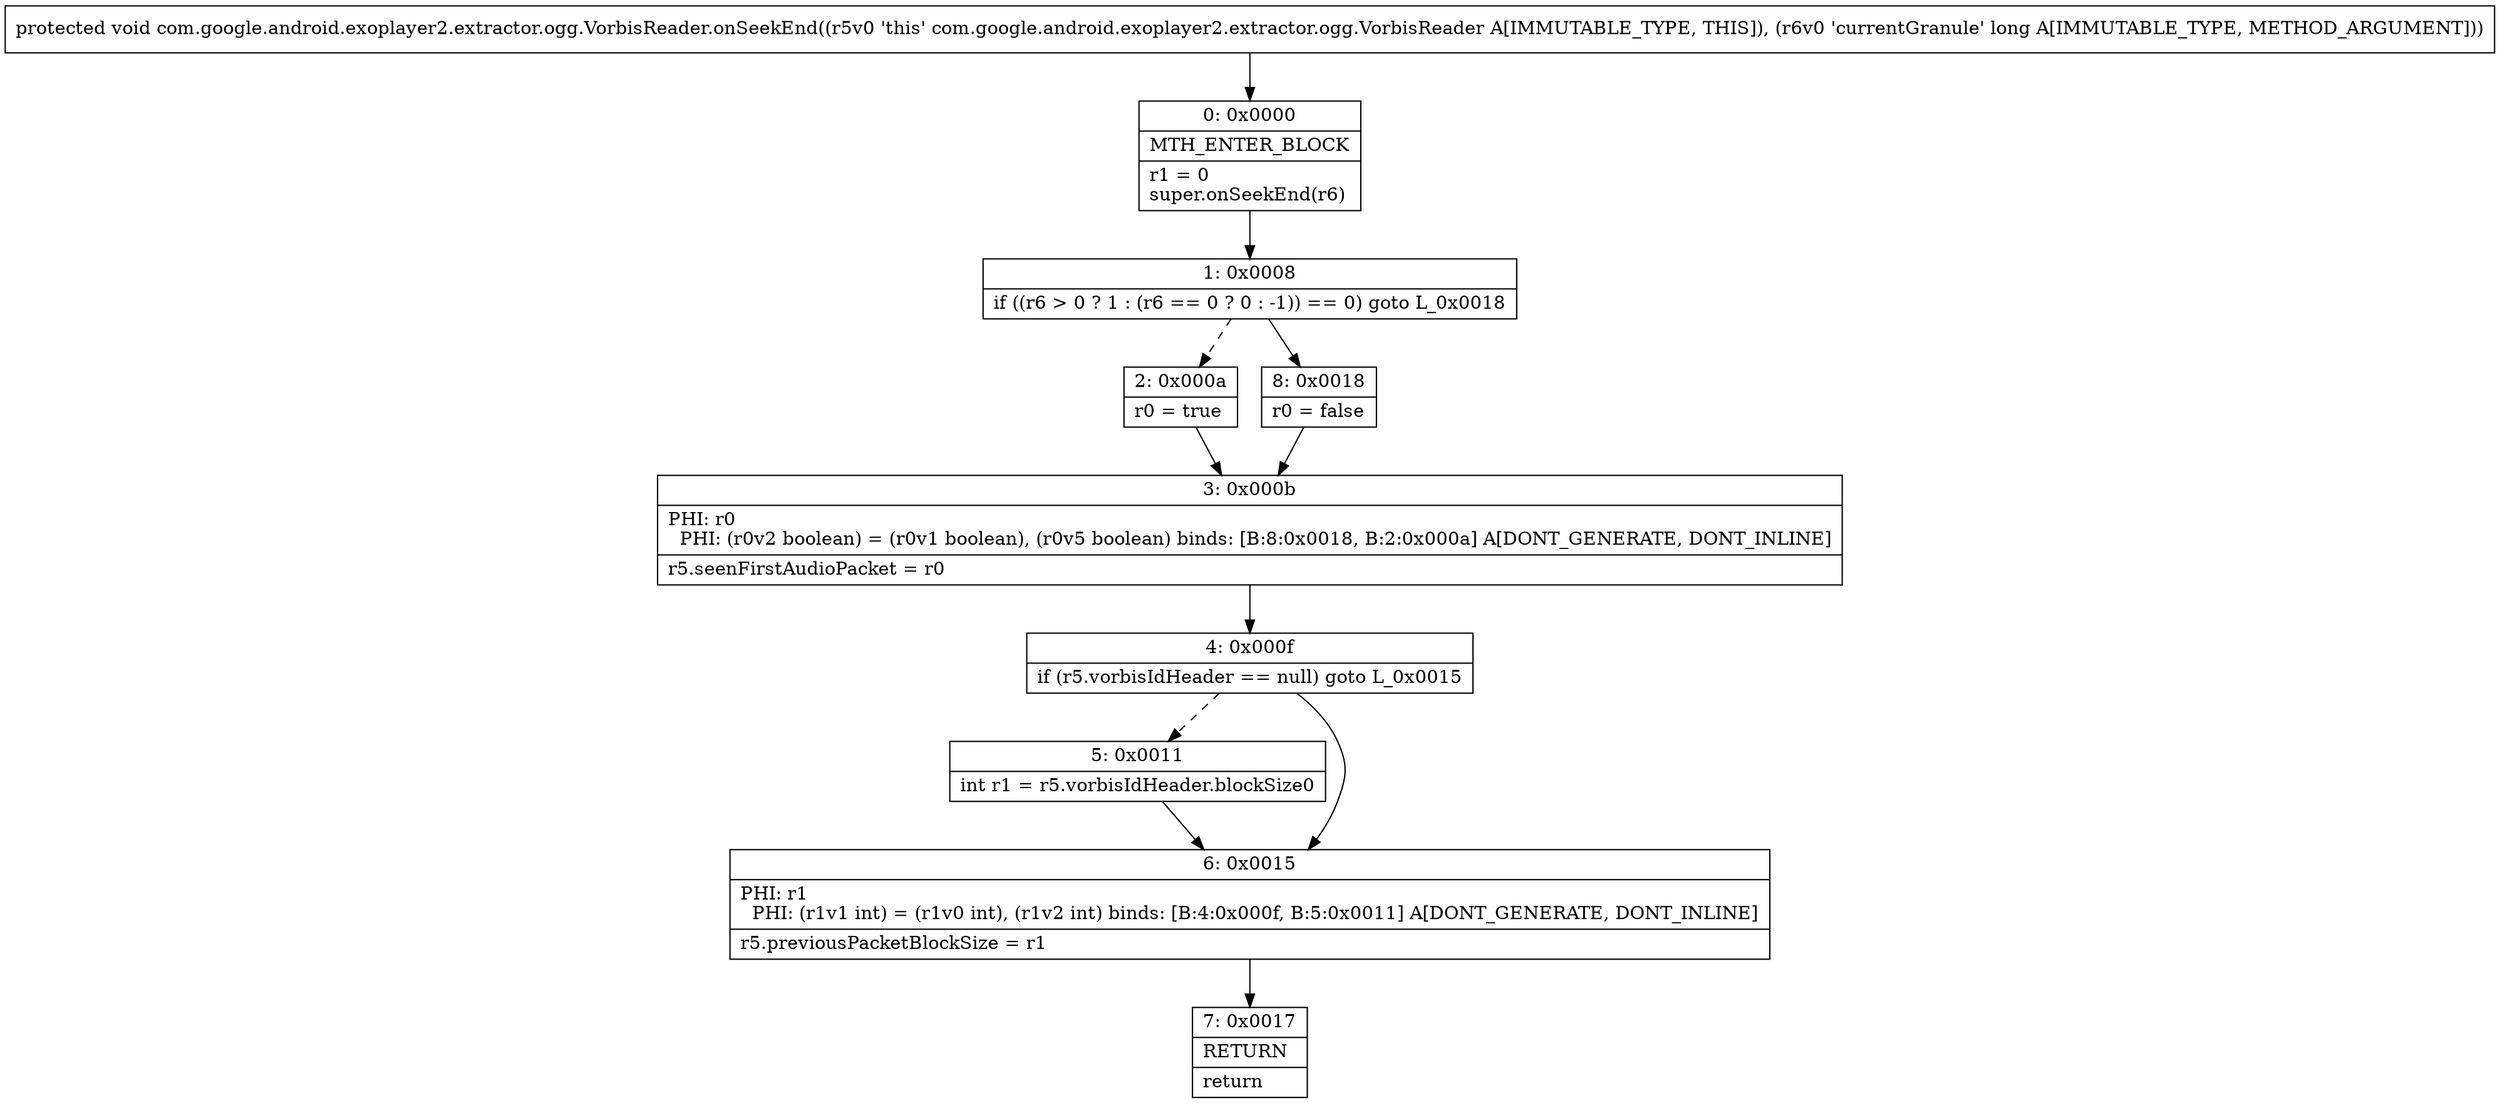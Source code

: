 digraph "CFG forcom.google.android.exoplayer2.extractor.ogg.VorbisReader.onSeekEnd(J)V" {
Node_0 [shape=record,label="{0\:\ 0x0000|MTH_ENTER_BLOCK\l|r1 = 0\lsuper.onSeekEnd(r6)\l}"];
Node_1 [shape=record,label="{1\:\ 0x0008|if ((r6 \> 0 ? 1 : (r6 == 0 ? 0 : \-1)) == 0) goto L_0x0018\l}"];
Node_2 [shape=record,label="{2\:\ 0x000a|r0 = true\l}"];
Node_3 [shape=record,label="{3\:\ 0x000b|PHI: r0 \l  PHI: (r0v2 boolean) = (r0v1 boolean), (r0v5 boolean) binds: [B:8:0x0018, B:2:0x000a] A[DONT_GENERATE, DONT_INLINE]\l|r5.seenFirstAudioPacket = r0\l}"];
Node_4 [shape=record,label="{4\:\ 0x000f|if (r5.vorbisIdHeader == null) goto L_0x0015\l}"];
Node_5 [shape=record,label="{5\:\ 0x0011|int r1 = r5.vorbisIdHeader.blockSize0\l}"];
Node_6 [shape=record,label="{6\:\ 0x0015|PHI: r1 \l  PHI: (r1v1 int) = (r1v0 int), (r1v2 int) binds: [B:4:0x000f, B:5:0x0011] A[DONT_GENERATE, DONT_INLINE]\l|r5.previousPacketBlockSize = r1\l}"];
Node_7 [shape=record,label="{7\:\ 0x0017|RETURN\l|return\l}"];
Node_8 [shape=record,label="{8\:\ 0x0018|r0 = false\l}"];
MethodNode[shape=record,label="{protected void com.google.android.exoplayer2.extractor.ogg.VorbisReader.onSeekEnd((r5v0 'this' com.google.android.exoplayer2.extractor.ogg.VorbisReader A[IMMUTABLE_TYPE, THIS]), (r6v0 'currentGranule' long A[IMMUTABLE_TYPE, METHOD_ARGUMENT])) }"];
MethodNode -> Node_0;
Node_0 -> Node_1;
Node_1 -> Node_2[style=dashed];
Node_1 -> Node_8;
Node_2 -> Node_3;
Node_3 -> Node_4;
Node_4 -> Node_5[style=dashed];
Node_4 -> Node_6;
Node_5 -> Node_6;
Node_6 -> Node_7;
Node_8 -> Node_3;
}

